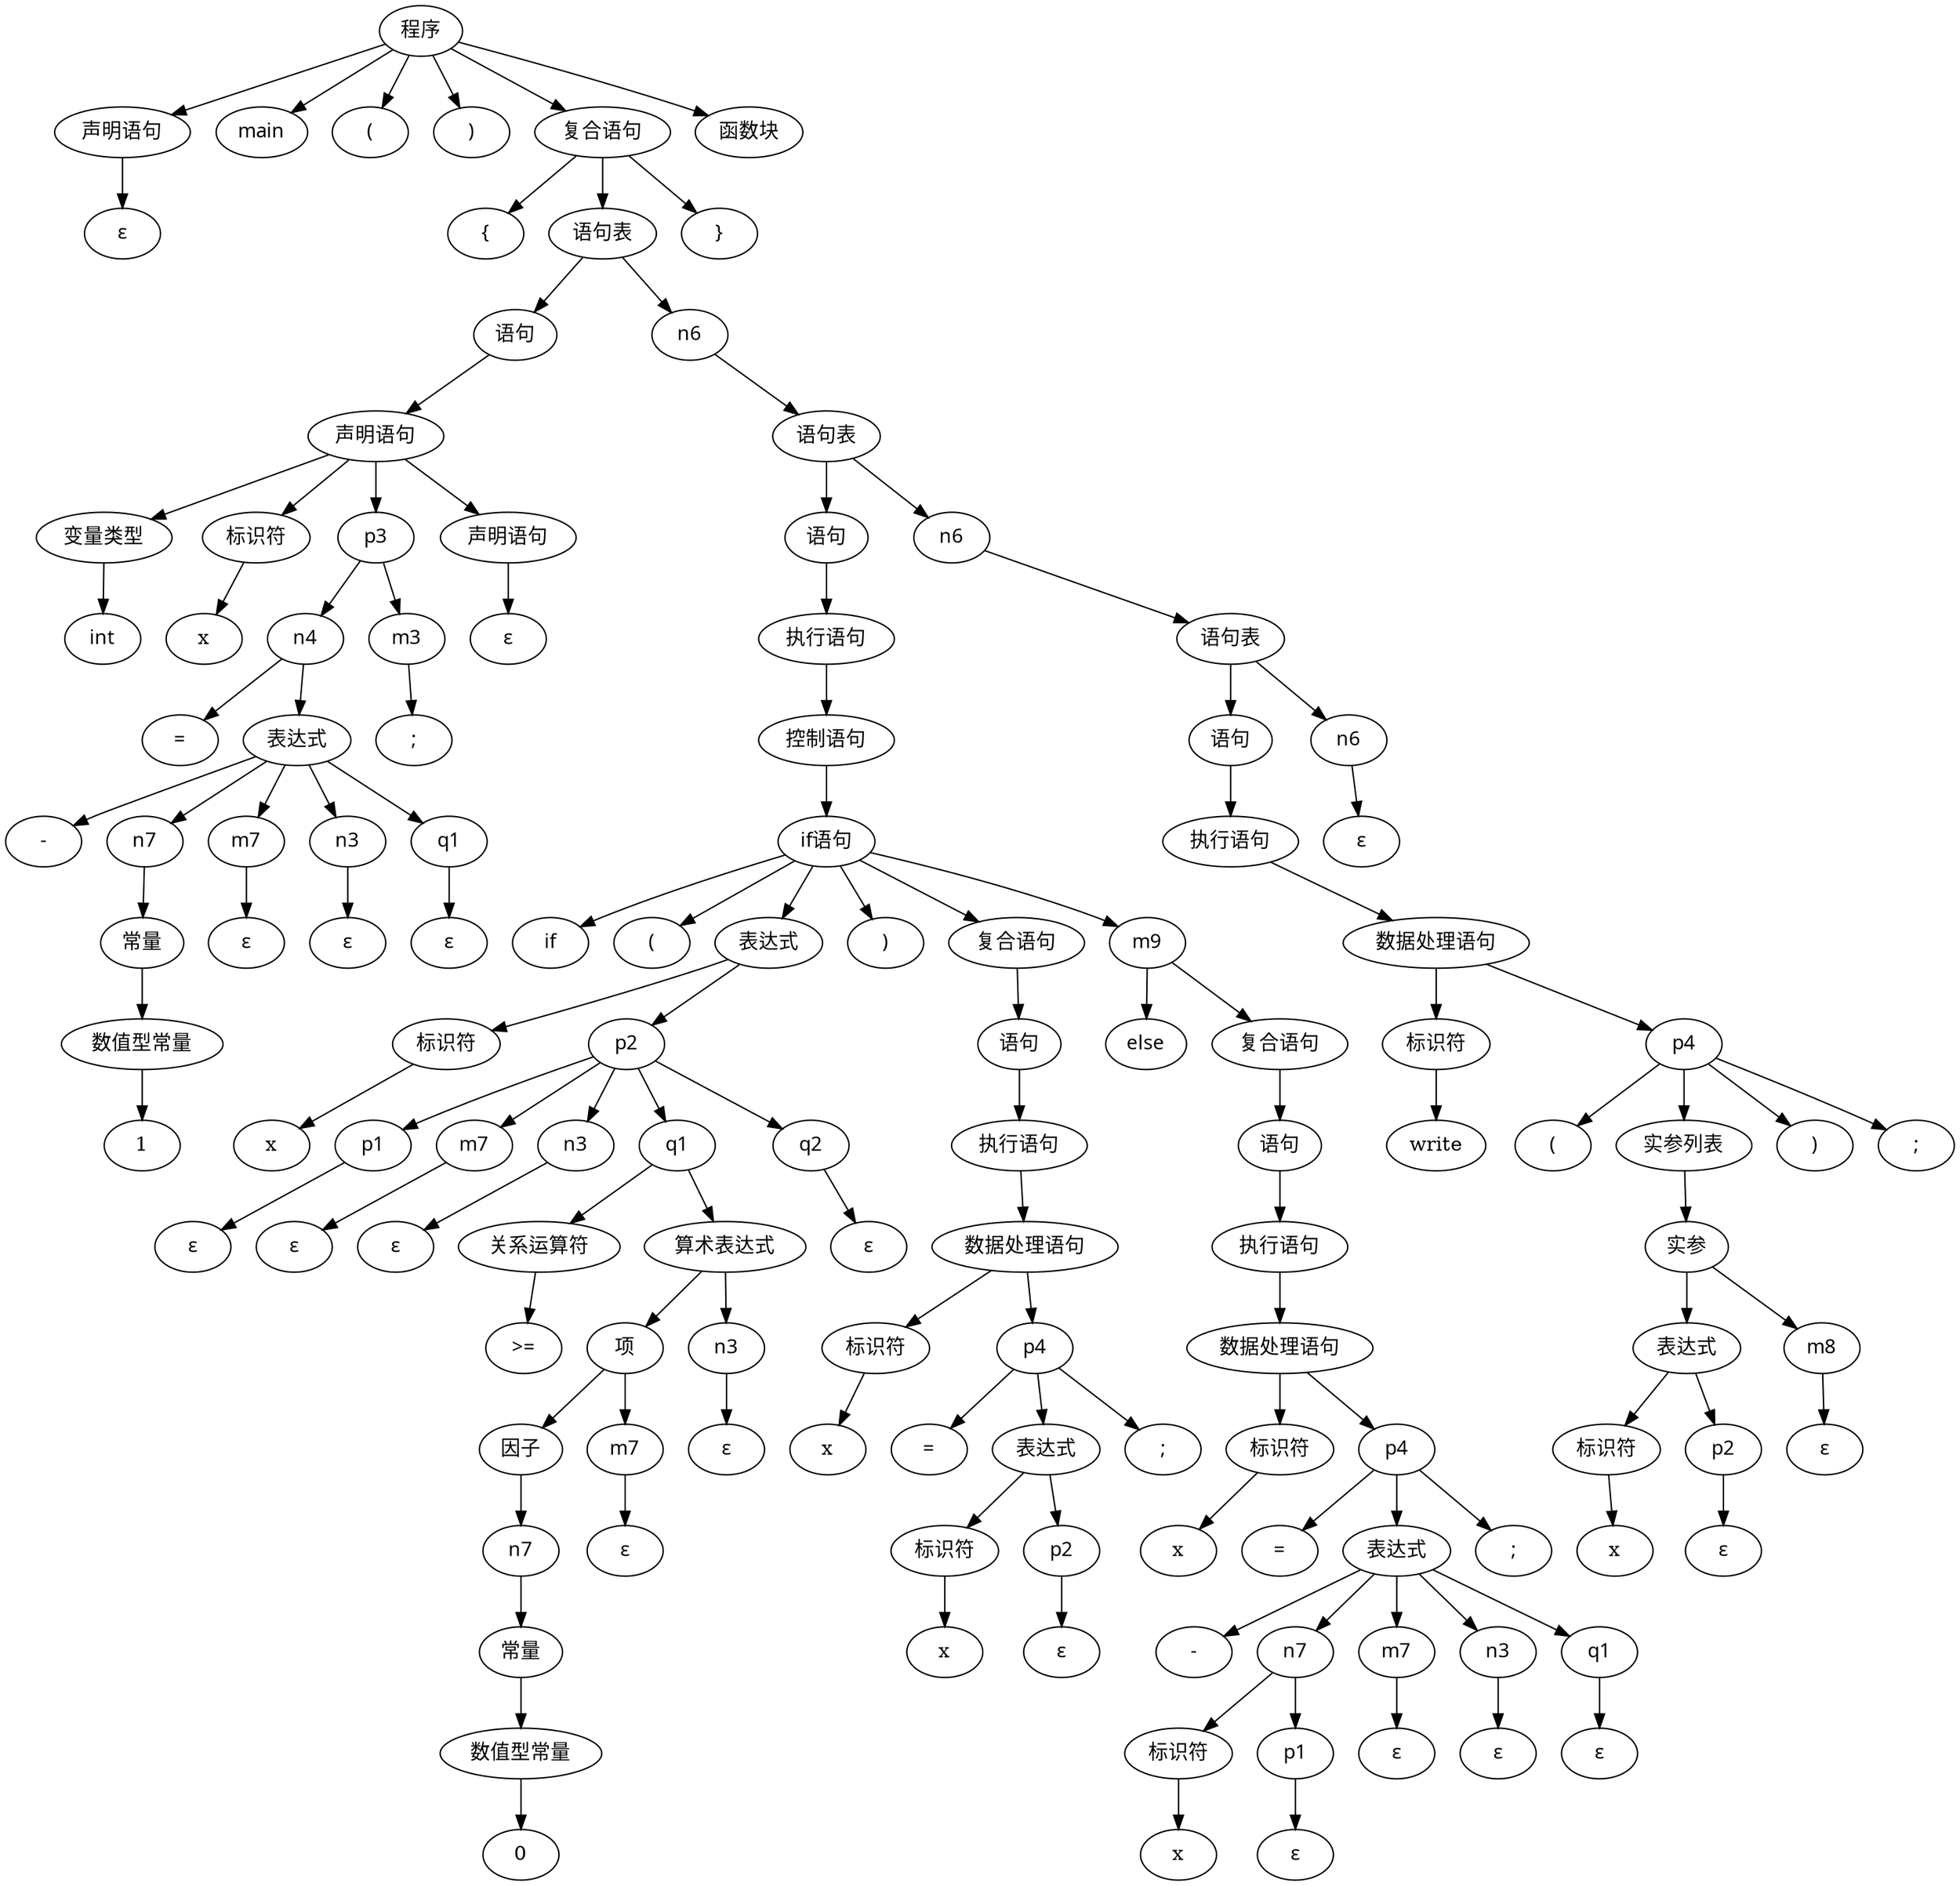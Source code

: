 // Syntax Tree
digraph "./Syntax_Tree/tree" {
	0 [label="程序" fontname=SimHei]
	1 [label="声明语句" fontname=SimHei]
	0 -> 1
	2 [label="ε" fontname=SimHei]
	1 -> 2
	3 [label=main fontname=SimHei]
	0 -> 3
	4 [label="(" fontname=SimHei]
	0 -> 4
	5 [label=")" fontname=SimHei]
	0 -> 5
	6 [label="复合语句" fontname=SimHei]
	0 -> 6
	7 [label="{" fontname=SimHei]
	6 -> 7
	8 [label="语句表" fontname=SimHei]
	6 -> 8
	9 [label="语句" fontname=SimHei]
	8 -> 9
	10 [label="声明语句" fontname=SimHei]
	9 -> 10
	11 [label="变量类型" fontname=SimHei]
	10 -> 11
	12 [label=int fontname=SimHei]
	11 -> 12
	13 [label="标识符" fontname=SimHei]
	10 -> 13
	14 [label=x]
	13 -> 14
	15 [label=p3 fontname=SimHei]
	10 -> 15
	16 [label=n4 fontname=SimHei]
	15 -> 16
	17 [label="=" fontname=SimHei]
	16 -> 17
	18 [label="表达式" fontname=SimHei]
	16 -> 18
	19 [label="-" fontname=SimHei]
	18 -> 19
	20 [label=n7 fontname=SimHei]
	18 -> 20
	21 [label="常量" fontname=SimHei]
	20 -> 21
	22 [label="数值型常量" fontname=SimHei]
	21 -> 22
	23 [label=1]
	22 -> 23
	24 [label=m7 fontname=SimHei]
	18 -> 24
	25 [label="ε" fontname=SimHei]
	24 -> 25
	26 [label=n3 fontname=SimHei]
	18 -> 26
	27 [label="ε" fontname=SimHei]
	26 -> 27
	28 [label=q1 fontname=SimHei]
	18 -> 28
	29 [label="ε" fontname=SimHei]
	28 -> 29
	30 [label=m3 fontname=SimHei]
	15 -> 30
	31 [label=";" fontname=SimHei]
	30 -> 31
	32 [label="声明语句" fontname=SimHei]
	10 -> 32
	33 [label="ε" fontname=SimHei]
	32 -> 33
	34 [label=n6 fontname=SimHei]
	8 -> 34
	35 [label="语句表" fontname=SimHei]
	34 -> 35
	36 [label="语句" fontname=SimHei]
	35 -> 36
	37 [label="执行语句" fontname=SimHei]
	36 -> 37
	38 [label="控制语句" fontname=SimHei]
	37 -> 38
	39 [label="if语句" fontname=SimHei]
	38 -> 39
	40 [label=if fontname=SimHei]
	39 -> 40
	41 [label="(" fontname=SimHei]
	39 -> 41
	42 [label="表达式" fontname=SimHei]
	39 -> 42
	43 [label="标识符" fontname=SimHei]
	42 -> 43
	44 [label=x]
	43 -> 44
	45 [label=p2 fontname=SimHei]
	42 -> 45
	46 [label=p1 fontname=SimHei]
	45 -> 46
	47 [label="ε" fontname=SimHei]
	46 -> 47
	48 [label=m7 fontname=SimHei]
	45 -> 48
	49 [label="ε" fontname=SimHei]
	48 -> 49
	50 [label=n3 fontname=SimHei]
	45 -> 50
	51 [label="ε" fontname=SimHei]
	50 -> 51
	52 [label=q1 fontname=SimHei]
	45 -> 52
	53 [label="关系运算符" fontname=SimHei]
	52 -> 53
	54 [label=">=" fontname=SimHei]
	53 -> 54
	55 [label="算术表达式" fontname=SimHei]
	52 -> 55
	56 [label="项" fontname=SimHei]
	55 -> 56
	57 [label="因子" fontname=SimHei]
	56 -> 57
	58 [label=n7 fontname=SimHei]
	57 -> 58
	59 [label="常量" fontname=SimHei]
	58 -> 59
	60 [label="数值型常量" fontname=SimHei]
	59 -> 60
	61 [label=0]
	60 -> 61
	62 [label=m7 fontname=SimHei]
	56 -> 62
	63 [label="ε" fontname=SimHei]
	62 -> 63
	64 [label=n3 fontname=SimHei]
	55 -> 64
	65 [label="ε" fontname=SimHei]
	64 -> 65
	66 [label=q2 fontname=SimHei]
	45 -> 66
	67 [label="ε" fontname=SimHei]
	66 -> 67
	68 [label=")" fontname=SimHei]
	39 -> 68
	69 [label="复合语句" fontname=SimHei]
	39 -> 69
	70 [label="语句" fontname=SimHei]
	69 -> 70
	71 [label="执行语句" fontname=SimHei]
	70 -> 71
	72 [label="数据处理语句" fontname=SimHei]
	71 -> 72
	73 [label="标识符" fontname=SimHei]
	72 -> 73
	74 [label=x]
	73 -> 74
	75 [label=p4 fontname=SimHei]
	72 -> 75
	76 [label="=" fontname=SimHei]
	75 -> 76
	77 [label="表达式" fontname=SimHei]
	75 -> 77
	78 [label="标识符" fontname=SimHei]
	77 -> 78
	79 [label=x]
	78 -> 79
	80 [label=p2 fontname=SimHei]
	77 -> 80
	81 [label="ε" fontname=SimHei]
	80 -> 81
	82 [label=";" fontname=SimHei]
	75 -> 82
	83 [label=m9 fontname=SimHei]
	39 -> 83
	84 [label=else fontname=SimHei]
	83 -> 84
	85 [label="复合语句" fontname=SimHei]
	83 -> 85
	86 [label="语句" fontname=SimHei]
	85 -> 86
	87 [label="执行语句" fontname=SimHei]
	86 -> 87
	88 [label="数据处理语句" fontname=SimHei]
	87 -> 88
	89 [label="标识符" fontname=SimHei]
	88 -> 89
	90 [label=x]
	89 -> 90
	91 [label=p4 fontname=SimHei]
	88 -> 91
	92 [label="=" fontname=SimHei]
	91 -> 92
	93 [label="表达式" fontname=SimHei]
	91 -> 93
	94 [label="-" fontname=SimHei]
	93 -> 94
	95 [label=n7 fontname=SimHei]
	93 -> 95
	96 [label="标识符" fontname=SimHei]
	95 -> 96
	97 [label=x]
	96 -> 97
	98 [label=p1 fontname=SimHei]
	95 -> 98
	99 [label="ε" fontname=SimHei]
	98 -> 99
	100 [label=m7 fontname=SimHei]
	93 -> 100
	101 [label="ε" fontname=SimHei]
	100 -> 101
	102 [label=n3 fontname=SimHei]
	93 -> 102
	103 [label="ε" fontname=SimHei]
	102 -> 103
	104 [label=q1 fontname=SimHei]
	93 -> 104
	105 [label="ε" fontname=SimHei]
	104 -> 105
	106 [label=";" fontname=SimHei]
	91 -> 106
	107 [label=n6 fontname=SimHei]
	35 -> 107
	108 [label="语句表" fontname=SimHei]
	107 -> 108
	109 [label="语句" fontname=SimHei]
	108 -> 109
	110 [label="执行语句" fontname=SimHei]
	109 -> 110
	111 [label="数据处理语句" fontname=SimHei]
	110 -> 111
	112 [label="标识符" fontname=SimHei]
	111 -> 112
	113 [label=write]
	112 -> 113
	114 [label=p4 fontname=SimHei]
	111 -> 114
	115 [label="(" fontname=SimHei]
	114 -> 115
	116 [label="实参列表" fontname=SimHei]
	114 -> 116
	117 [label="实参" fontname=SimHei]
	116 -> 117
	118 [label="表达式" fontname=SimHei]
	117 -> 118
	119 [label="标识符" fontname=SimHei]
	118 -> 119
	120 [label=x]
	119 -> 120
	121 [label=p2 fontname=SimHei]
	118 -> 121
	122 [label="ε" fontname=SimHei]
	121 -> 122
	123 [label=m8 fontname=SimHei]
	117 -> 123
	124 [label="ε" fontname=SimHei]
	123 -> 124
	125 [label=")" fontname=SimHei]
	114 -> 125
	126 [label=";" fontname=SimHei]
	114 -> 126
	127 [label=n6 fontname=SimHei]
	108 -> 127
	128 [label="ε" fontname=SimHei]
	127 -> 128
	129 [label="}" fontname=SimHei]
	6 -> 129
	130 [label="函数块" fontname=SimHei]
	0 -> 130
}
